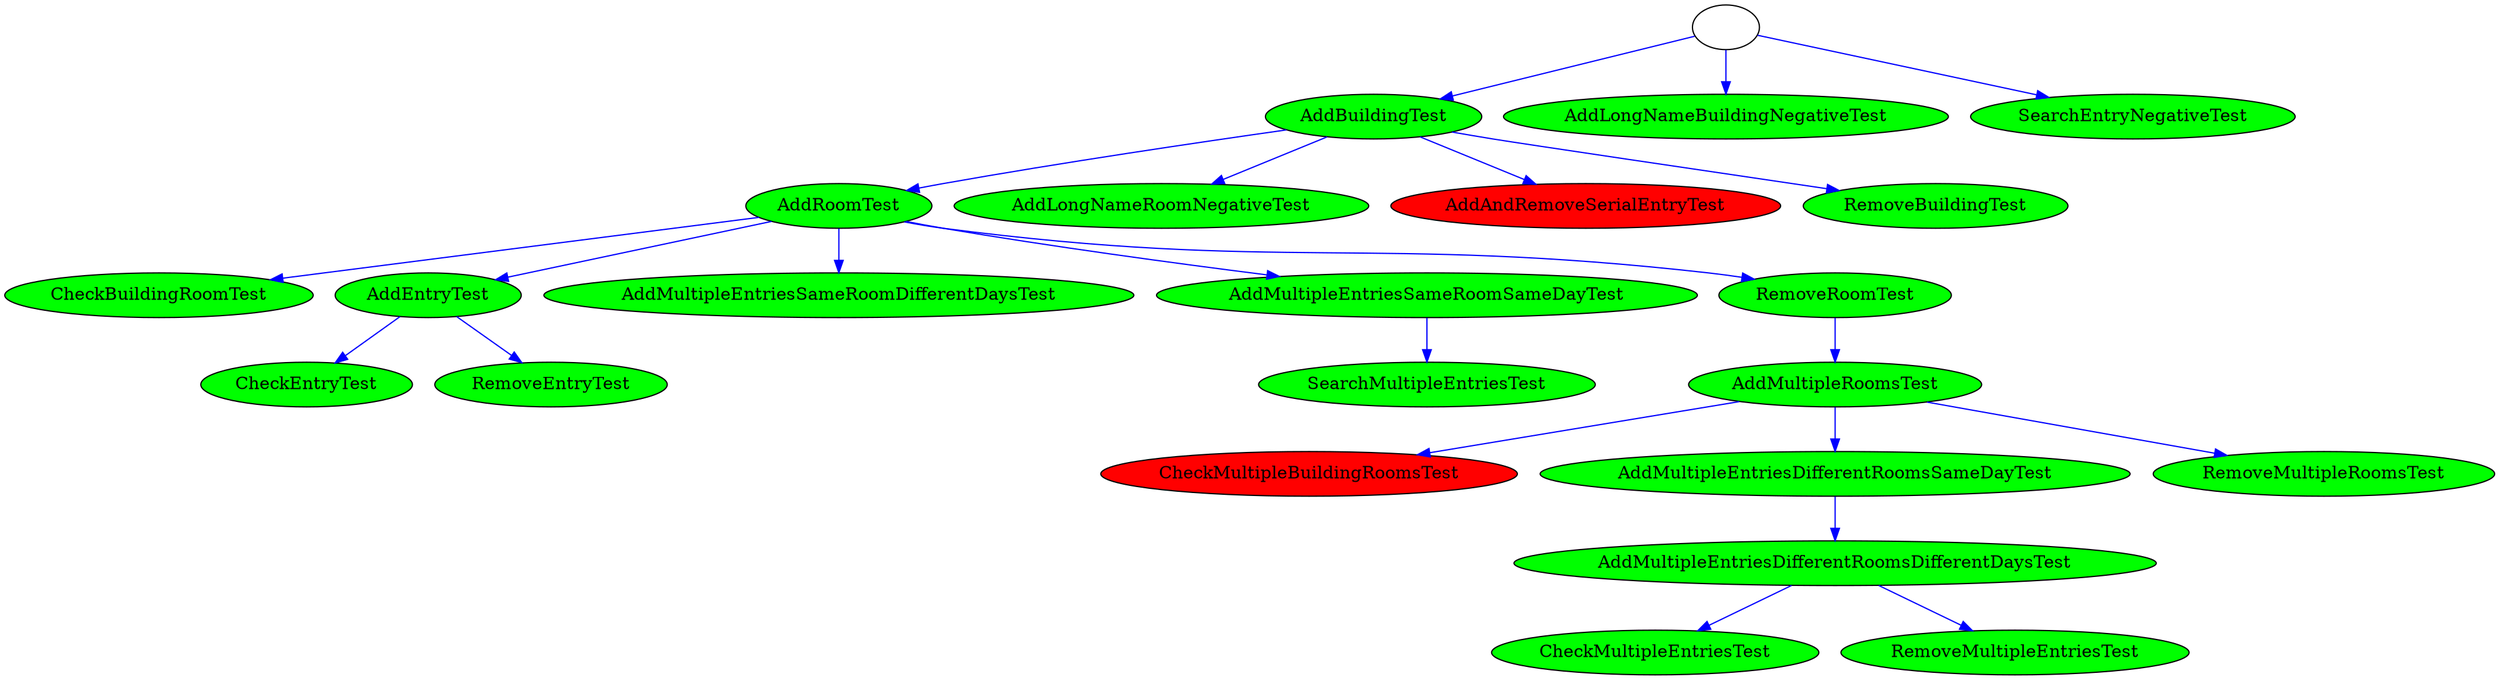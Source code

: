 strict digraph G {
root_925284253 [ label="" color = "black" ];
AddBuildingTest_1834264394 [ label="AddBuildingTest"fillcolor="green" style="filled" fontcolor="black" ];
AddLongNameBuildingNegativeTest_1731906177 [ label="AddLongNameBuildingNegativeTest"fillcolor="green" style="filled" fontcolor="black" ];
SearchEntryNegativeTest_1307059155 [ label="SearchEntryNegativeTest"fillcolor="green" style="filled" fontcolor="black" ];
AddRoomTest_699624521 [ label="AddRoomTest"fillcolor="green" style="filled" fontcolor="black" ];
AddLongNameRoomNegativeTest_761461614 [ label="AddLongNameRoomNegativeTest"fillcolor="green" style="filled" fontcolor="black" ];
AddAndRemoveSerialEntryTest_1630456884 [ label="AddAndRemoveSerialEntryTest"fillcolor="red" style="filled" fontcolor="black" ];
RemoveBuildingTest_828410977 [ label="RemoveBuildingTest"fillcolor="green" style="filled" fontcolor="black" ];
CheckBuildingRoomTest_1444345278 [ label="CheckBuildingRoomTest"fillcolor="green" style="filled" fontcolor="black" ];
AddEntryTest_2090453015 [ label="AddEntryTest"fillcolor="green" style="filled" fontcolor="black" ];
AddMultipleEntriesSameRoomDifferentDaysTest_1886580783 [ label="AddMultipleEntriesSameRoomDifferentDaysTest"fillcolor="green" style="filled" fontcolor="black" ];
AddMultipleEntriesSameRoomSameDayTest_1440400566 [ label="AddMultipleEntriesSameRoomSameDayTest"fillcolor="green" style="filled" fontcolor="black" ];
RemoveRoomTest_434820572 [ label="RemoveRoomTest"fillcolor="green" style="filled" fontcolor="black" ];
CheckEntryTest_1212149297 [ label="CheckEntryTest"fillcolor="green" style="filled" fontcolor="black" ];
RemoveEntryTest_1660209905 [ label="RemoveEntryTest"fillcolor="green" style="filled" fontcolor="black" ];
SearchMultipleEntriesTest_1873692203 [ label="SearchMultipleEntriesTest"fillcolor="green" style="filled" fontcolor="black" ];
AddMultipleRoomsTest_1746373192 [ label="AddMultipleRoomsTest"fillcolor="green" style="filled" fontcolor="black" ];
CheckMultipleBuildingRoomsTest_1612931000 [ label="CheckMultipleBuildingRoomsTest"fillcolor="red" style="filled" fontcolor="black" ];
AddMultipleEntriesDifferentRoomsSameDayTest_452135901 [ label="AddMultipleEntriesDifferentRoomsSameDayTest"fillcolor="green" style="filled" fontcolor="black" ];
RemoveMultipleRoomsTest_132328043 [ label="RemoveMultipleRoomsTest"fillcolor="green" style="filled" fontcolor="black" ];
AddMultipleEntriesDifferentRoomsDifferentDaysTest_152803337 [ label="AddMultipleEntriesDifferentRoomsDifferentDaysTest"fillcolor="green" style="filled" fontcolor="black" ];
CheckMultipleEntriesTest_1039864144 [ label="CheckMultipleEntriesTest"fillcolor="green" style="filled" fontcolor="black" ];
RemoveMultipleEntriesTest_610692243 [ label="RemoveMultipleEntriesTest"fillcolor="green" style="filled" fontcolor="black" ];
  root_925284253 -> AddBuildingTest_1834264394 [ label="" color="blue" ];
  root_925284253 -> AddLongNameBuildingNegativeTest_1731906177 [ label="" color="blue" ];
  root_925284253 -> SearchEntryNegativeTest_1307059155 [ label="" color="blue" ];
  AddBuildingTest_1834264394 -> AddRoomTest_699624521 [ label="" color="blue" ];
  AddBuildingTest_1834264394 -> AddLongNameRoomNegativeTest_761461614 [ label="" color="blue" ];
  AddBuildingTest_1834264394 -> AddAndRemoveSerialEntryTest_1630456884 [ label="" color="blue" ];
  AddBuildingTest_1834264394 -> RemoveBuildingTest_828410977 [ label="" color="blue" ];
  AddRoomTest_699624521 -> CheckBuildingRoomTest_1444345278 [ label="" color="blue" ];
  AddRoomTest_699624521 -> AddEntryTest_2090453015 [ label="" color="blue" ];
  AddRoomTest_699624521 -> AddMultipleEntriesSameRoomDifferentDaysTest_1886580783 [ label="" color="blue" ];
  AddRoomTest_699624521 -> AddMultipleEntriesSameRoomSameDayTest_1440400566 [ label="" color="blue" ];
  AddRoomTest_699624521 -> RemoveRoomTest_434820572 [ label="" color="blue" ];
  AddEntryTest_2090453015 -> CheckEntryTest_1212149297 [ label="" color="blue" ];
  AddEntryTest_2090453015 -> RemoveEntryTest_1660209905 [ label="" color="blue" ];
  AddMultipleEntriesSameRoomSameDayTest_1440400566 -> SearchMultipleEntriesTest_1873692203 [ label="" color="blue" ];
  RemoveRoomTest_434820572 -> AddMultipleRoomsTest_1746373192 [ label="" color="blue" ];
  AddMultipleRoomsTest_1746373192 -> CheckMultipleBuildingRoomsTest_1612931000 [ label="" color="blue" ];
  AddMultipleRoomsTest_1746373192 -> AddMultipleEntriesDifferentRoomsSameDayTest_452135901 [ label="" color="blue" ];
  AddMultipleRoomsTest_1746373192 -> RemoveMultipleRoomsTest_132328043 [ label="" color="blue" ];
  AddMultipleEntriesDifferentRoomsSameDayTest_452135901 -> AddMultipleEntriesDifferentRoomsDifferentDaysTest_152803337 [ label="" color="blue" ];
  AddMultipleEntriesDifferentRoomsDifferentDaysTest_152803337 -> CheckMultipleEntriesTest_1039864144 [ label="" color="blue" ];
  AddMultipleEntriesDifferentRoomsDifferentDaysTest_152803337 -> RemoveMultipleEntriesTest_610692243 [ label="" color="blue" ];
}
